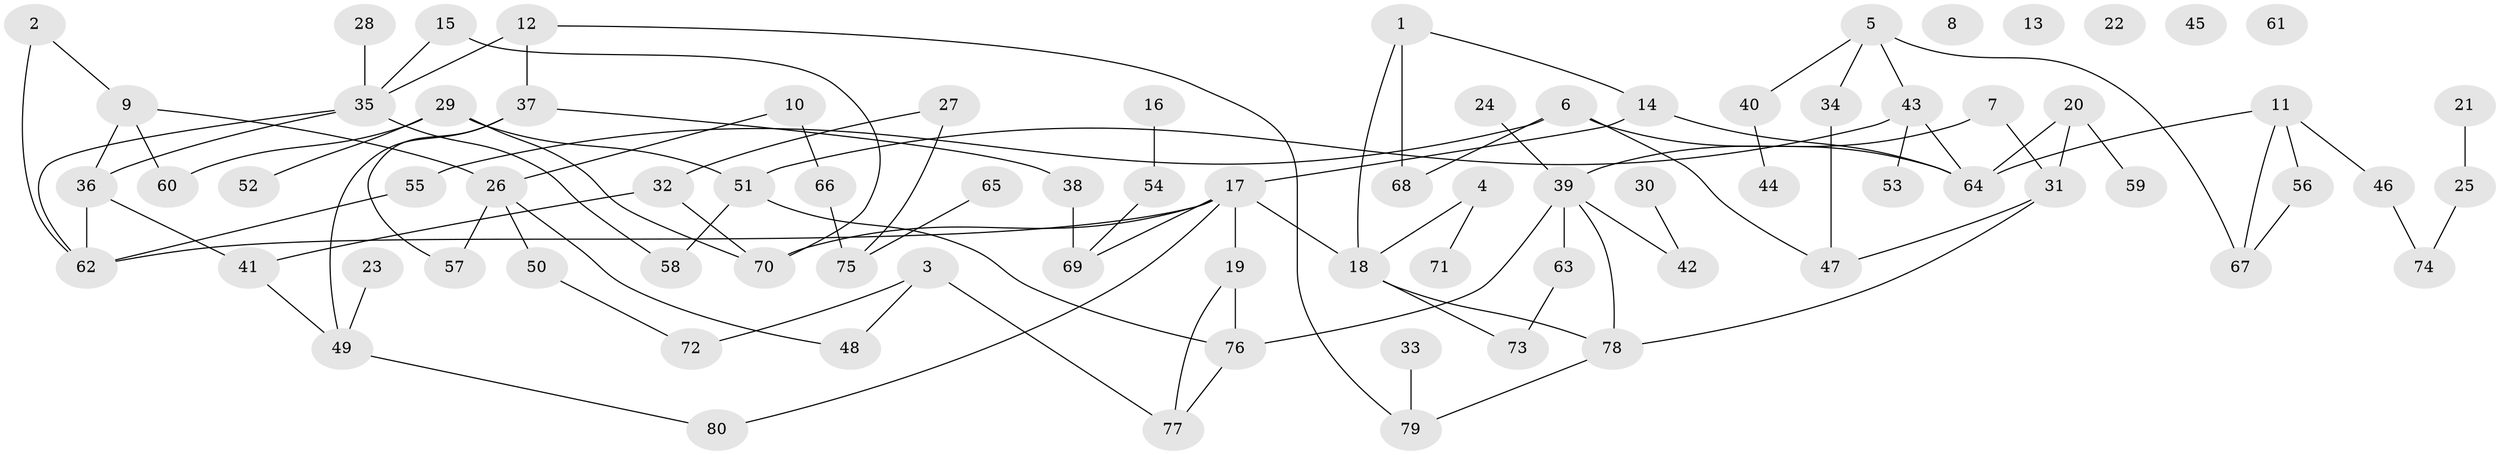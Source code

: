 // Generated by graph-tools (version 1.1) at 2025/33/03/09/25 02:33:30]
// undirected, 80 vertices, 102 edges
graph export_dot {
graph [start="1"]
  node [color=gray90,style=filled];
  1;
  2;
  3;
  4;
  5;
  6;
  7;
  8;
  9;
  10;
  11;
  12;
  13;
  14;
  15;
  16;
  17;
  18;
  19;
  20;
  21;
  22;
  23;
  24;
  25;
  26;
  27;
  28;
  29;
  30;
  31;
  32;
  33;
  34;
  35;
  36;
  37;
  38;
  39;
  40;
  41;
  42;
  43;
  44;
  45;
  46;
  47;
  48;
  49;
  50;
  51;
  52;
  53;
  54;
  55;
  56;
  57;
  58;
  59;
  60;
  61;
  62;
  63;
  64;
  65;
  66;
  67;
  68;
  69;
  70;
  71;
  72;
  73;
  74;
  75;
  76;
  77;
  78;
  79;
  80;
  1 -- 14;
  1 -- 18;
  1 -- 68;
  2 -- 9;
  2 -- 62;
  3 -- 48;
  3 -- 72;
  3 -- 77;
  4 -- 18;
  4 -- 71;
  5 -- 34;
  5 -- 40;
  5 -- 43;
  5 -- 67;
  6 -- 47;
  6 -- 55;
  6 -- 64;
  6 -- 68;
  7 -- 31;
  7 -- 39;
  9 -- 26;
  9 -- 36;
  9 -- 60;
  10 -- 26;
  10 -- 66;
  11 -- 46;
  11 -- 56;
  11 -- 64;
  11 -- 67;
  12 -- 35;
  12 -- 37;
  12 -- 79;
  14 -- 17;
  14 -- 64;
  15 -- 35;
  15 -- 70;
  16 -- 54;
  17 -- 18;
  17 -- 19;
  17 -- 62;
  17 -- 69;
  17 -- 70;
  17 -- 80;
  18 -- 73;
  18 -- 78;
  19 -- 76;
  19 -- 77;
  20 -- 31;
  20 -- 59;
  20 -- 64;
  21 -- 25;
  23 -- 49;
  24 -- 39;
  25 -- 74;
  26 -- 48;
  26 -- 50;
  26 -- 57;
  27 -- 32;
  27 -- 75;
  28 -- 35;
  29 -- 51;
  29 -- 52;
  29 -- 60;
  29 -- 70;
  30 -- 42;
  31 -- 47;
  31 -- 78;
  32 -- 41;
  32 -- 70;
  33 -- 79;
  34 -- 47;
  35 -- 36;
  35 -- 58;
  35 -- 62;
  36 -- 41;
  36 -- 62;
  37 -- 38;
  37 -- 49;
  37 -- 57;
  38 -- 69;
  39 -- 42;
  39 -- 63;
  39 -- 76;
  39 -- 78;
  40 -- 44;
  41 -- 49;
  43 -- 51;
  43 -- 53;
  43 -- 64;
  46 -- 74;
  49 -- 80;
  50 -- 72;
  51 -- 58;
  51 -- 76;
  54 -- 69;
  55 -- 62;
  56 -- 67;
  63 -- 73;
  65 -- 75;
  66 -- 75;
  76 -- 77;
  78 -- 79;
}
